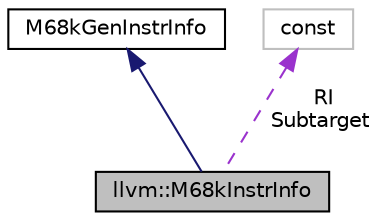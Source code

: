 digraph "llvm::M68kInstrInfo"
{
 // LATEX_PDF_SIZE
  bgcolor="transparent";
  edge [fontname="Helvetica",fontsize="10",labelfontname="Helvetica",labelfontsize="10"];
  node [fontname="Helvetica",fontsize="10",shape=record];
  Node1 [label="llvm::M68kInstrInfo",height=0.2,width=0.4,color="black", fillcolor="grey75", style="filled", fontcolor="black",tooltip=" "];
  Node2 -> Node1 [dir="back",color="midnightblue",fontsize="10",style="solid",fontname="Helvetica"];
  Node2 [label="M68kGenInstrInfo",height=0.2,width=0.4,color="black",URL="$classM68kGenInstrInfo.html",tooltip=" "];
  Node3 -> Node1 [dir="back",color="darkorchid3",fontsize="10",style="dashed",label=" RI\nSubtarget" ,fontname="Helvetica"];
  Node3 [label="const",height=0.2,width=0.4,color="grey75",tooltip=" "];
}
